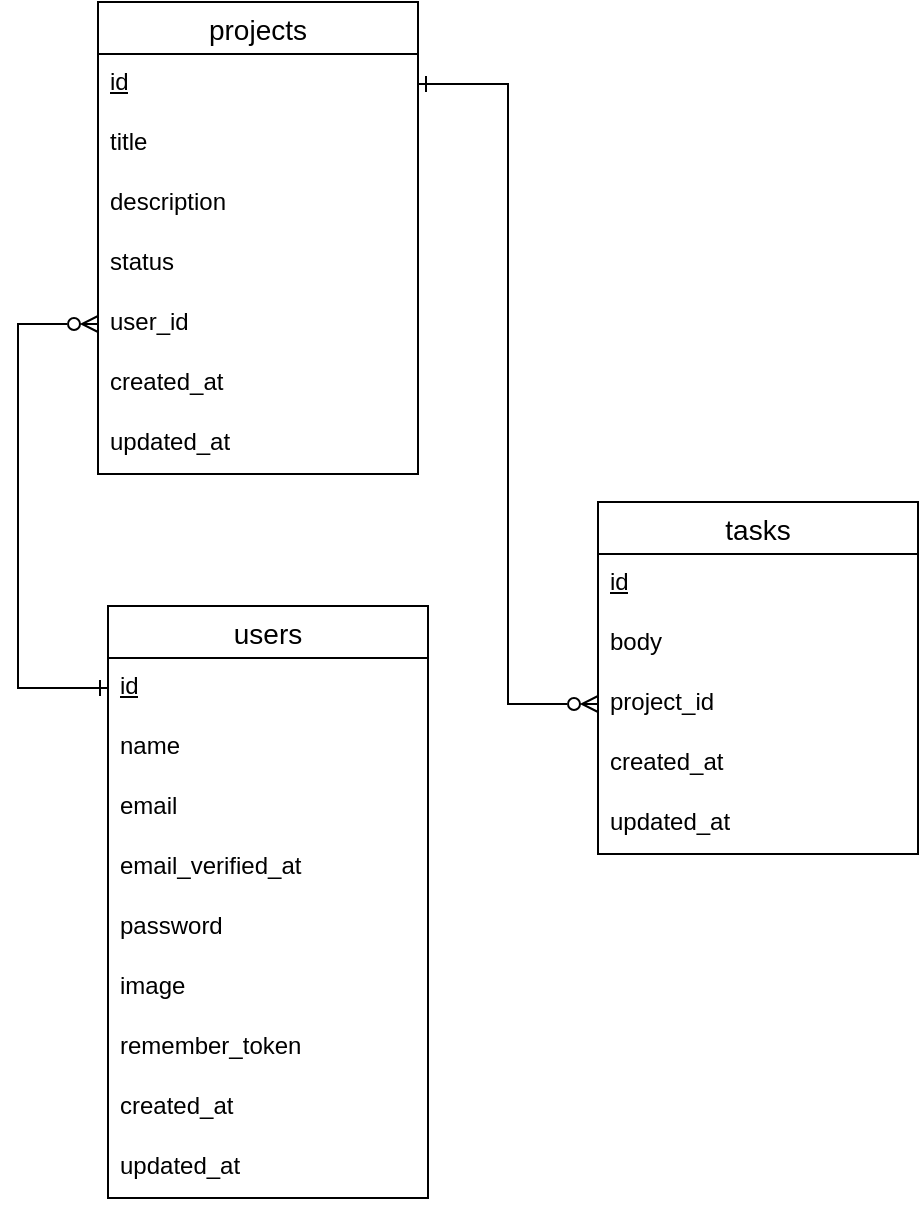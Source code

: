 <mxfile version="22.1.21" type="device">
  <diagram name="Page-1" id="5MJ8yjki03UPVyHvJpZL">
    <mxGraphModel dx="1024" dy="616" grid="1" gridSize="10" guides="1" tooltips="1" connect="1" arrows="1" fold="1" page="1" pageScale="1" pageWidth="850" pageHeight="1100" background="#ffffff" math="0" shadow="0">
      <root>
        <mxCell id="0" />
        <mxCell id="1" parent="0" />
        <mxCell id="aie7vCkiyhgg6aGlP0U8-2" value="users" style="swimlane;fontStyle=0;childLayout=stackLayout;horizontal=1;startSize=26;horizontalStack=0;resizeParent=1;resizeParentMax=0;resizeLast=0;collapsible=1;marginBottom=0;align=center;fontSize=14;" vertex="1" parent="1">
          <mxGeometry x="345" y="402" width="160" height="296" as="geometry" />
        </mxCell>
        <mxCell id="aie7vCkiyhgg6aGlP0U8-3" value="&lt;u&gt;id&lt;/u&gt;" style="text;strokeColor=none;fillColor=none;spacingLeft=4;spacingRight=4;overflow=hidden;rotatable=0;points=[[0,0.5],[1,0.5]];portConstraint=eastwest;fontSize=12;whiteSpace=wrap;html=1;" vertex="1" parent="aie7vCkiyhgg6aGlP0U8-2">
          <mxGeometry y="26" width="160" height="30" as="geometry" />
        </mxCell>
        <mxCell id="aie7vCkiyhgg6aGlP0U8-4" value="&lt;meta charset=&quot;utf-8&quot;&gt;name" style="text;strokeColor=none;fillColor=none;spacingLeft=4;spacingRight=4;overflow=hidden;rotatable=0;points=[[0,0.5],[1,0.5]];portConstraint=eastwest;fontSize=12;whiteSpace=wrap;html=1;" vertex="1" parent="aie7vCkiyhgg6aGlP0U8-2">
          <mxGeometry y="56" width="160" height="30" as="geometry" />
        </mxCell>
        <mxCell id="aie7vCkiyhgg6aGlP0U8-5" value="email" style="text;strokeColor=none;fillColor=none;spacingLeft=4;spacingRight=4;overflow=hidden;rotatable=0;points=[[0,0.5],[1,0.5]];portConstraint=eastwest;fontSize=12;whiteSpace=wrap;html=1;" vertex="1" parent="aie7vCkiyhgg6aGlP0U8-2">
          <mxGeometry y="86" width="160" height="30" as="geometry" />
        </mxCell>
        <mxCell id="aie7vCkiyhgg6aGlP0U8-6" value="email_verified_at" style="text;strokeColor=none;fillColor=none;spacingLeft=4;spacingRight=4;overflow=hidden;rotatable=0;points=[[0,0.5],[1,0.5]];portConstraint=eastwest;fontSize=12;whiteSpace=wrap;html=1;" vertex="1" parent="aie7vCkiyhgg6aGlP0U8-2">
          <mxGeometry y="116" width="160" height="30" as="geometry" />
        </mxCell>
        <mxCell id="aie7vCkiyhgg6aGlP0U8-7" value="password" style="text;strokeColor=none;fillColor=none;spacingLeft=4;spacingRight=4;overflow=hidden;rotatable=0;points=[[0,0.5],[1,0.5]];portConstraint=eastwest;fontSize=12;whiteSpace=wrap;html=1;" vertex="1" parent="aie7vCkiyhgg6aGlP0U8-2">
          <mxGeometry y="146" width="160" height="30" as="geometry" />
        </mxCell>
        <mxCell id="aie7vCkiyhgg6aGlP0U8-8" value="image" style="text;strokeColor=none;fillColor=none;spacingLeft=4;spacingRight=4;overflow=hidden;rotatable=0;points=[[0,0.5],[1,0.5]];portConstraint=eastwest;fontSize=12;whiteSpace=wrap;html=1;" vertex="1" parent="aie7vCkiyhgg6aGlP0U8-2">
          <mxGeometry y="176" width="160" height="30" as="geometry" />
        </mxCell>
        <mxCell id="aie7vCkiyhgg6aGlP0U8-9" value="remember_token" style="text;strokeColor=none;fillColor=none;spacingLeft=4;spacingRight=4;overflow=hidden;rotatable=0;points=[[0,0.5],[1,0.5]];portConstraint=eastwest;fontSize=12;whiteSpace=wrap;html=1;" vertex="1" parent="aie7vCkiyhgg6aGlP0U8-2">
          <mxGeometry y="206" width="160" height="30" as="geometry" />
        </mxCell>
        <mxCell id="aie7vCkiyhgg6aGlP0U8-10" value="created_at" style="text;strokeColor=none;fillColor=none;spacingLeft=4;spacingRight=4;overflow=hidden;rotatable=0;points=[[0,0.5],[1,0.5]];portConstraint=eastwest;fontSize=12;whiteSpace=wrap;html=1;" vertex="1" parent="aie7vCkiyhgg6aGlP0U8-2">
          <mxGeometry y="236" width="160" height="30" as="geometry" />
        </mxCell>
        <mxCell id="aie7vCkiyhgg6aGlP0U8-11" value="updated_at" style="text;strokeColor=none;fillColor=none;spacingLeft=4;spacingRight=4;overflow=hidden;rotatable=0;points=[[0,0.5],[1,0.5]];portConstraint=eastwest;fontSize=12;whiteSpace=wrap;html=1;" vertex="1" parent="aie7vCkiyhgg6aGlP0U8-2">
          <mxGeometry y="266" width="160" height="30" as="geometry" />
        </mxCell>
        <mxCell id="aie7vCkiyhgg6aGlP0U8-12" value="tasks" style="swimlane;fontStyle=0;childLayout=stackLayout;horizontal=1;startSize=26;horizontalStack=0;resizeParent=1;resizeParentMax=0;resizeLast=0;collapsible=1;marginBottom=0;align=center;fontSize=14;" vertex="1" parent="1">
          <mxGeometry x="590" y="350" width="160" height="176" as="geometry" />
        </mxCell>
        <mxCell id="aie7vCkiyhgg6aGlP0U8-13" value="&lt;u&gt;id&lt;/u&gt;" style="text;strokeColor=none;fillColor=none;spacingLeft=4;spacingRight=4;overflow=hidden;rotatable=0;points=[[0,0.5],[1,0.5]];portConstraint=eastwest;fontSize=12;whiteSpace=wrap;html=1;" vertex="1" parent="aie7vCkiyhgg6aGlP0U8-12">
          <mxGeometry y="26" width="160" height="30" as="geometry" />
        </mxCell>
        <mxCell id="aie7vCkiyhgg6aGlP0U8-14" value="body" style="text;strokeColor=none;fillColor=none;spacingLeft=4;spacingRight=4;overflow=hidden;rotatable=0;points=[[0,0.5],[1,0.5]];portConstraint=eastwest;fontSize=12;whiteSpace=wrap;html=1;" vertex="1" parent="aie7vCkiyhgg6aGlP0U8-12">
          <mxGeometry y="56" width="160" height="30" as="geometry" />
        </mxCell>
        <mxCell id="aie7vCkiyhgg6aGlP0U8-15" value="project_id" style="text;strokeColor=none;fillColor=none;spacingLeft=4;spacingRight=4;overflow=hidden;rotatable=0;points=[[0,0.5],[1,0.5]];portConstraint=eastwest;fontSize=12;whiteSpace=wrap;html=1;" vertex="1" parent="aie7vCkiyhgg6aGlP0U8-12">
          <mxGeometry y="86" width="160" height="30" as="geometry" />
        </mxCell>
        <mxCell id="aie7vCkiyhgg6aGlP0U8-20" value="created_at" style="text;strokeColor=none;fillColor=none;spacingLeft=4;spacingRight=4;overflow=hidden;rotatable=0;points=[[0,0.5],[1,0.5]];portConstraint=eastwest;fontSize=12;whiteSpace=wrap;html=1;" vertex="1" parent="aie7vCkiyhgg6aGlP0U8-12">
          <mxGeometry y="116" width="160" height="30" as="geometry" />
        </mxCell>
        <mxCell id="aie7vCkiyhgg6aGlP0U8-21" value="updated_at" style="text;strokeColor=none;fillColor=none;spacingLeft=4;spacingRight=4;overflow=hidden;rotatable=0;points=[[0,0.5],[1,0.5]];portConstraint=eastwest;fontSize=12;whiteSpace=wrap;html=1;" vertex="1" parent="aie7vCkiyhgg6aGlP0U8-12">
          <mxGeometry y="146" width="160" height="30" as="geometry" />
        </mxCell>
        <mxCell id="aie7vCkiyhgg6aGlP0U8-23" value="projects" style="swimlane;fontStyle=0;childLayout=stackLayout;horizontal=1;startSize=26;horizontalStack=0;resizeParent=1;resizeParentMax=0;resizeLast=0;collapsible=1;marginBottom=0;align=center;fontSize=14;" vertex="1" parent="1">
          <mxGeometry x="340" y="100" width="160" height="236" as="geometry" />
        </mxCell>
        <mxCell id="aie7vCkiyhgg6aGlP0U8-24" value="&lt;u&gt;id&lt;/u&gt;" style="text;strokeColor=none;fillColor=none;spacingLeft=4;spacingRight=4;overflow=hidden;rotatable=0;points=[[0,0.5],[1,0.5]];portConstraint=eastwest;fontSize=12;whiteSpace=wrap;html=1;" vertex="1" parent="aie7vCkiyhgg6aGlP0U8-23">
          <mxGeometry y="26" width="160" height="30" as="geometry" />
        </mxCell>
        <mxCell id="aie7vCkiyhgg6aGlP0U8-25" value="title" style="text;strokeColor=none;fillColor=none;spacingLeft=4;spacingRight=4;overflow=hidden;rotatable=0;points=[[0,0.5],[1,0.5]];portConstraint=eastwest;fontSize=12;whiteSpace=wrap;html=1;" vertex="1" parent="aie7vCkiyhgg6aGlP0U8-23">
          <mxGeometry y="56" width="160" height="30" as="geometry" />
        </mxCell>
        <mxCell id="aie7vCkiyhgg6aGlP0U8-26" value="description" style="text;strokeColor=none;fillColor=none;spacingLeft=4;spacingRight=4;overflow=hidden;rotatable=0;points=[[0,0.5],[1,0.5]];portConstraint=eastwest;fontSize=12;whiteSpace=wrap;html=1;" vertex="1" parent="aie7vCkiyhgg6aGlP0U8-23">
          <mxGeometry y="86" width="160" height="30" as="geometry" />
        </mxCell>
        <mxCell id="aie7vCkiyhgg6aGlP0U8-29" value="&lt;meta charset=&quot;utf-8&quot;&gt;status" style="text;strokeColor=none;fillColor=none;spacingLeft=4;spacingRight=4;overflow=hidden;rotatable=0;points=[[0,0.5],[1,0.5]];portConstraint=eastwest;fontSize=12;whiteSpace=wrap;html=1;" vertex="1" parent="aie7vCkiyhgg6aGlP0U8-23">
          <mxGeometry y="116" width="160" height="30" as="geometry" />
        </mxCell>
        <mxCell id="aie7vCkiyhgg6aGlP0U8-30" value="&lt;meta charset=&quot;utf-8&quot;&gt;user_id" style="text;strokeColor=none;fillColor=none;spacingLeft=4;spacingRight=4;overflow=hidden;rotatable=0;points=[[0,0.5],[1,0.5]];portConstraint=eastwest;fontSize=12;whiteSpace=wrap;html=1;" vertex="1" parent="aie7vCkiyhgg6aGlP0U8-23">
          <mxGeometry y="146" width="160" height="30" as="geometry" />
        </mxCell>
        <mxCell id="aie7vCkiyhgg6aGlP0U8-27" value="created_at" style="text;strokeColor=none;fillColor=none;spacingLeft=4;spacingRight=4;overflow=hidden;rotatable=0;points=[[0,0.5],[1,0.5]];portConstraint=eastwest;fontSize=12;whiteSpace=wrap;html=1;" vertex="1" parent="aie7vCkiyhgg6aGlP0U8-23">
          <mxGeometry y="176" width="160" height="30" as="geometry" />
        </mxCell>
        <mxCell id="aie7vCkiyhgg6aGlP0U8-28" value="updated_at" style="text;strokeColor=none;fillColor=none;spacingLeft=4;spacingRight=4;overflow=hidden;rotatable=0;points=[[0,0.5],[1,0.5]];portConstraint=eastwest;fontSize=12;whiteSpace=wrap;html=1;" vertex="1" parent="aie7vCkiyhgg6aGlP0U8-23">
          <mxGeometry y="206" width="160" height="30" as="geometry" />
        </mxCell>
        <mxCell id="aie7vCkiyhgg6aGlP0U8-31" style="edgeStyle=orthogonalEdgeStyle;rounded=0;orthogonalLoop=1;jettySize=auto;html=1;entryX=0;entryY=0.5;entryDx=0;entryDy=0;endArrow=ERone;endFill=0;startArrow=ERzeroToMany;startFill=0;" edge="1" parent="1" source="aie7vCkiyhgg6aGlP0U8-30" target="aie7vCkiyhgg6aGlP0U8-3">
          <mxGeometry relative="1" as="geometry">
            <Array as="points">
              <mxPoint x="300" y="261" />
              <mxPoint x="300" y="443" />
            </Array>
          </mxGeometry>
        </mxCell>
        <mxCell id="aie7vCkiyhgg6aGlP0U8-32" style="edgeStyle=orthogonalEdgeStyle;rounded=0;orthogonalLoop=1;jettySize=auto;html=1;entryX=1;entryY=0.5;entryDx=0;entryDy=0;endArrow=ERone;endFill=0;startArrow=ERzeroToMany;startFill=0;" edge="1" parent="1" source="aie7vCkiyhgg6aGlP0U8-15" target="aie7vCkiyhgg6aGlP0U8-24">
          <mxGeometry relative="1" as="geometry" />
        </mxCell>
      </root>
    </mxGraphModel>
  </diagram>
</mxfile>
